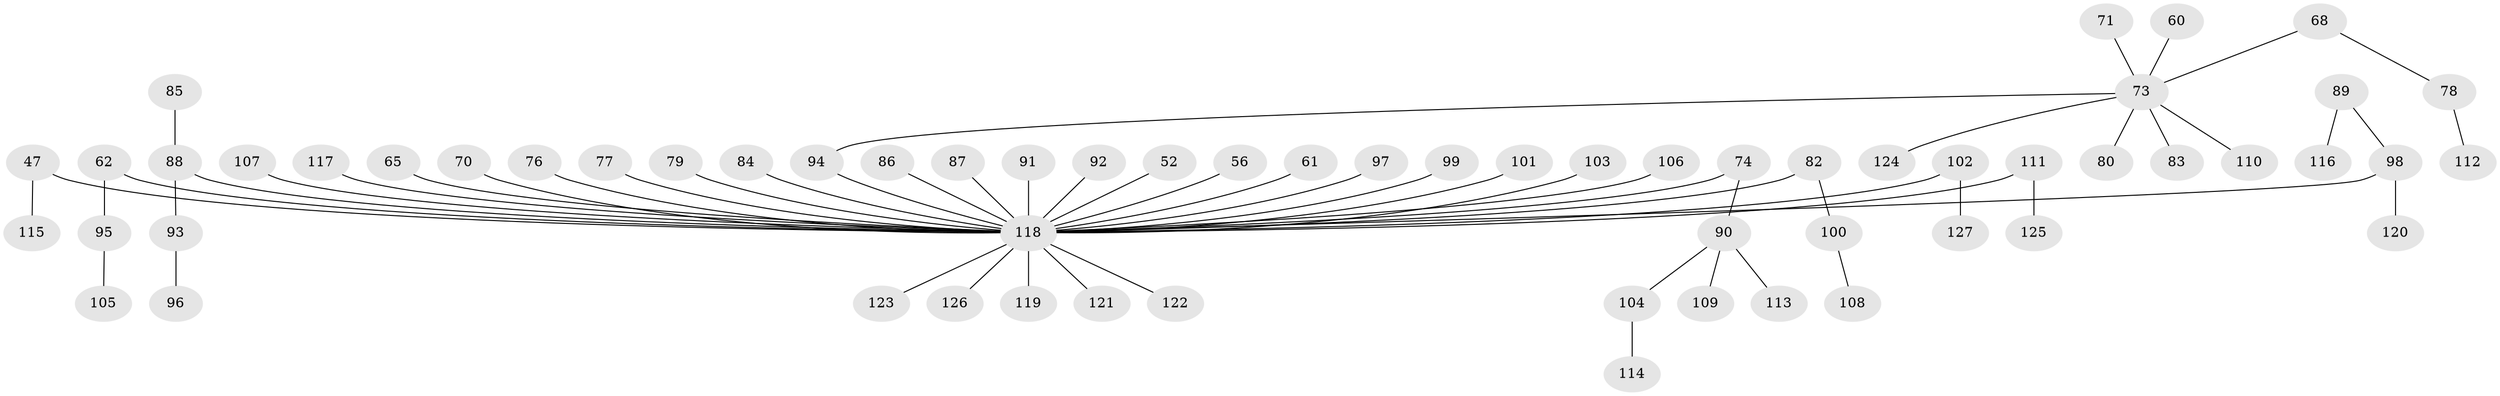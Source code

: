 // original degree distribution, {5: 0.023622047244094488, 6: 0.023622047244094488, 4: 0.11023622047244094, 2: 0.2992125984251969, 3: 0.07086614173228346, 1: 0.47244094488188976}
// Generated by graph-tools (version 1.1) at 2025/53/03/09/25 04:53:46]
// undirected, 63 vertices, 62 edges
graph export_dot {
graph [start="1"]
  node [color=gray90,style=filled];
  47;
  52;
  56;
  60;
  61;
  62;
  65;
  68;
  70;
  71;
  73 [super="+31+49+69+23"];
  74;
  76;
  77;
  78;
  79;
  80;
  82;
  83;
  84;
  85;
  86;
  87;
  88 [super="+35"];
  89 [super="+72"];
  90;
  91;
  92;
  93;
  94 [super="+15"];
  95;
  96;
  97;
  98 [super="+37+42"];
  99;
  100;
  101;
  102;
  103;
  104;
  105;
  106;
  107;
  108;
  109;
  110;
  111;
  112;
  113;
  114;
  115;
  116;
  117;
  118 [super="+81+66+48+39+75+29+43+45+54+59+63+53+67+51"];
  119;
  120;
  121;
  122;
  123;
  124;
  125;
  126;
  127;
  47 -- 115;
  47 -- 118;
  52 -- 118;
  56 -- 118;
  60 -- 73;
  61 -- 118;
  62 -- 95;
  62 -- 118;
  65 -- 118;
  68 -- 78;
  68 -- 73;
  70 -- 118;
  71 -- 73;
  73 -- 83;
  73 -- 94;
  73 -- 80;
  73 -- 124;
  73 -- 110;
  74 -- 90;
  74 -- 118;
  76 -- 118;
  77 -- 118;
  78 -- 112;
  79 -- 118;
  82 -- 100;
  82 -- 118;
  84 -- 118;
  85 -- 88;
  86 -- 118;
  87 -- 118;
  88 -- 93;
  88 -- 118;
  89 -- 116;
  89 -- 98;
  90 -- 104;
  90 -- 109;
  90 -- 113;
  91 -- 118;
  92 -- 118;
  93 -- 96;
  94 -- 118;
  95 -- 105;
  97 -- 118;
  98 -- 118;
  98 -- 120;
  99 -- 118;
  100 -- 108;
  101 -- 118;
  102 -- 127;
  102 -- 118;
  103 -- 118;
  104 -- 114;
  106 -- 118;
  107 -- 118;
  111 -- 125;
  111 -- 118;
  117 -- 118;
  118 -- 119;
  118 -- 121;
  118 -- 123;
  118 -- 122;
  118 -- 126;
}

